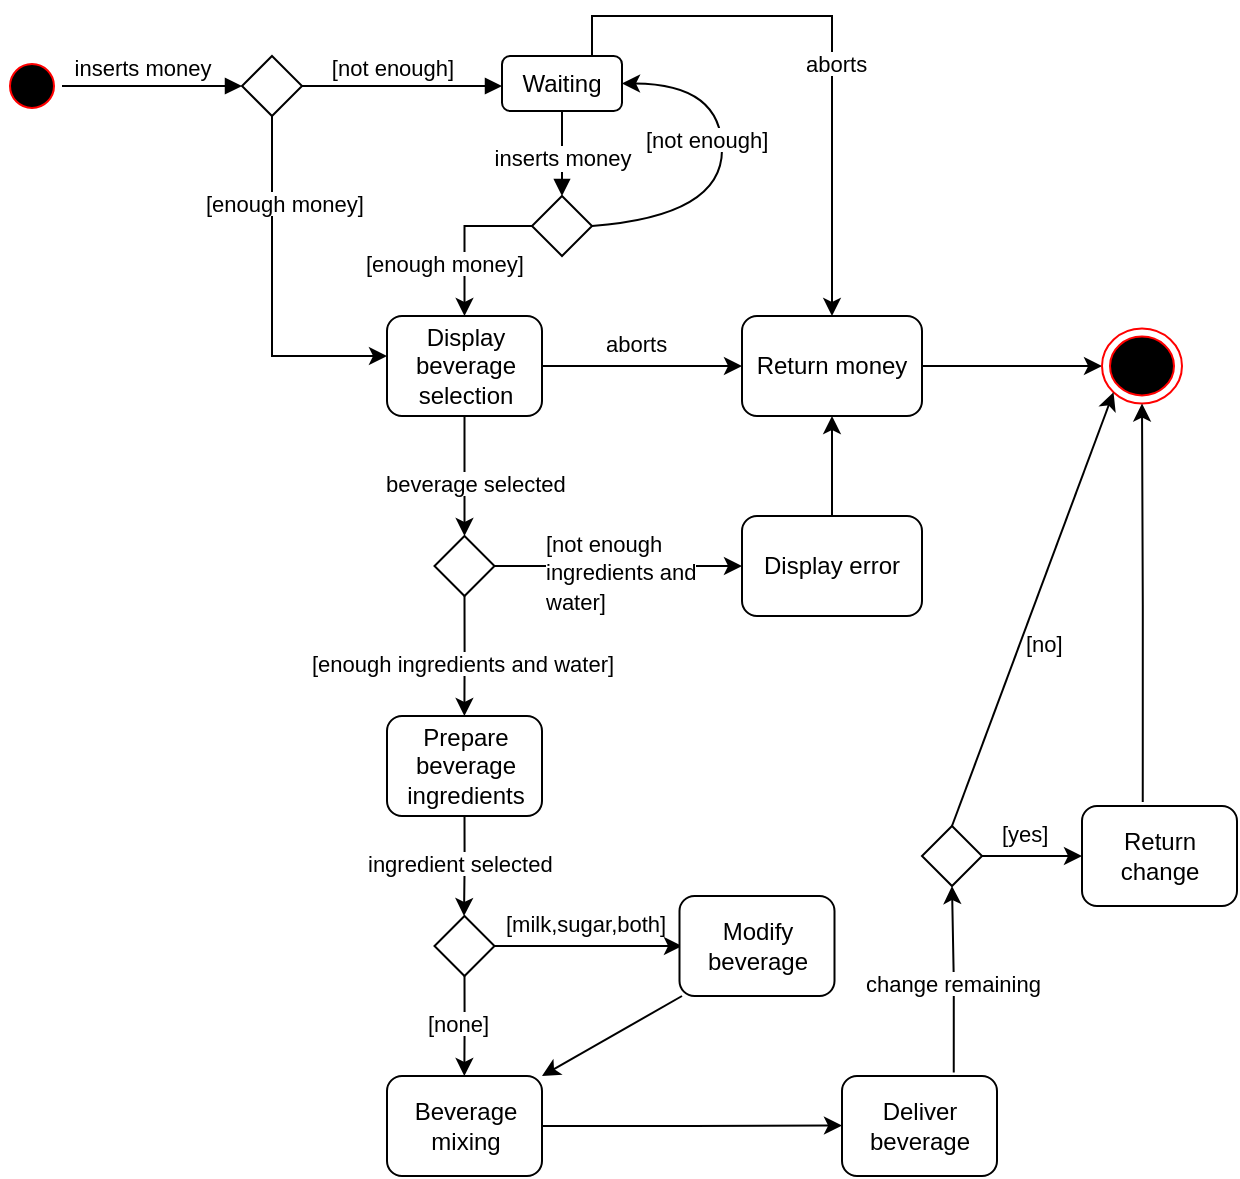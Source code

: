 <mxfile version="20.6.0" type="device"><diagram id="C5RBs43oDa-KdzZeNtuy" name="Page-1"><mxGraphModel dx="508" dy="471" grid="1" gridSize="10" guides="1" tooltips="1" connect="1" arrows="1" fold="1" page="1" pageScale="1" pageWidth="827" pageHeight="1169" math="0" shadow="0"><root><mxCell id="WIyWlLk6GJQsqaUBKTNV-0"/><mxCell id="WIyWlLk6GJQsqaUBKTNV-1" parent="WIyWlLk6GJQsqaUBKTNV-0"/><mxCell id="41oinaohlyDq5JpQ4OGj-38" value="" style="ellipse;html=1;shape=startState;fillColor=#000000;strokeColor=#ff0000;" parent="WIyWlLk6GJQsqaUBKTNV-1" vertex="1"><mxGeometry x="10" y="40" width="30" height="30" as="geometry"/></mxCell><mxCell id="41oinaohlyDq5JpQ4OGj-40" value="inserts money" style="html=1;verticalAlign=bottom;endArrow=block;rounded=0;exitX=1;exitY=0.5;exitDx=0;exitDy=0;" parent="WIyWlLk6GJQsqaUBKTNV-1" source="41oinaohlyDq5JpQ4OGj-38" edge="1"><mxGeometry x="-0.111" width="80" relative="1" as="geometry"><mxPoint x="140" y="207.5" as="sourcePoint"/><mxPoint x="130" y="55" as="targetPoint"/><Array as="points"/><mxPoint as="offset"/></mxGeometry></mxCell><mxCell id="41oinaohlyDq5JpQ4OGj-45" value="" style="edgeStyle=orthogonalEdgeStyle;rounded=0;orthogonalLoop=1;jettySize=auto;html=1;fontSize=10;" parent="WIyWlLk6GJQsqaUBKTNV-1" source="41oinaohlyDq5JpQ4OGj-41" target="41oinaohlyDq5JpQ4OGj-44" edge="1"><mxGeometry relative="1" as="geometry"><Array as="points"><mxPoint x="145" y="190"/></Array></mxGeometry></mxCell><mxCell id="41oinaohlyDq5JpQ4OGj-41" value="" style="rhombus;whiteSpace=wrap;html=1;" parent="WIyWlLk6GJQsqaUBKTNV-1" vertex="1"><mxGeometry x="130" y="40" width="30" height="30" as="geometry"/></mxCell><mxCell id="41oinaohlyDq5JpQ4OGj-42" value="[not enough]" style="html=1;verticalAlign=bottom;endArrow=block;rounded=0;exitX=1;exitY=0.5;exitDx=0;exitDy=0;" parent="WIyWlLk6GJQsqaUBKTNV-1" source="41oinaohlyDq5JpQ4OGj-41" edge="1"><mxGeometry x="-0.111" width="80" relative="1" as="geometry"><mxPoint x="50" y="65" as="sourcePoint"/><mxPoint x="260" y="55" as="targetPoint"/><Array as="points"/><mxPoint as="offset"/></mxGeometry></mxCell><mxCell id="41oinaohlyDq5JpQ4OGj-55" style="edgeStyle=orthogonalEdgeStyle;rounded=0;orthogonalLoop=1;jettySize=auto;html=1;exitX=0.75;exitY=0;exitDx=0;exitDy=0;entryX=0.5;entryY=0;entryDx=0;entryDy=0;fontSize=10;" parent="WIyWlLk6GJQsqaUBKTNV-1" source="41oinaohlyDq5JpQ4OGj-43" target="41oinaohlyDq5JpQ4OGj-54" edge="1"><mxGeometry relative="1" as="geometry"/></mxCell><mxCell id="41oinaohlyDq5JpQ4OGj-43" value="Waiting" style="rounded=1;whiteSpace=wrap;html=1;" parent="WIyWlLk6GJQsqaUBKTNV-1" vertex="1"><mxGeometry x="260" y="40" width="60" height="27.5" as="geometry"/></mxCell><mxCell id="41oinaohlyDq5JpQ4OGj-61" style="edgeStyle=orthogonalEdgeStyle;rounded=0;orthogonalLoop=1;jettySize=auto;html=1;exitX=0.5;exitY=1;exitDx=0;exitDy=0;entryX=0.5;entryY=0;entryDx=0;entryDy=0;fontSize=10;" parent="WIyWlLk6GJQsqaUBKTNV-1" source="41oinaohlyDq5JpQ4OGj-44" target="41oinaohlyDq5JpQ4OGj-60" edge="1"><mxGeometry relative="1" as="geometry"/></mxCell><mxCell id="41oinaohlyDq5JpQ4OGj-99" style="edgeStyle=orthogonalEdgeStyle;rounded=0;orthogonalLoop=1;jettySize=auto;html=1;exitX=1;exitY=0.5;exitDx=0;exitDy=0;entryX=0;entryY=0.5;entryDx=0;entryDy=0;fontSize=10;" parent="WIyWlLk6GJQsqaUBKTNV-1" source="41oinaohlyDq5JpQ4OGj-44" target="41oinaohlyDq5JpQ4OGj-54" edge="1"><mxGeometry relative="1" as="geometry"/></mxCell><mxCell id="41oinaohlyDq5JpQ4OGj-44" value="Display beverage selection" style="rounded=1;whiteSpace=wrap;html=1;" parent="WIyWlLk6GJQsqaUBKTNV-1" vertex="1"><mxGeometry x="202.5" y="170" width="77.5" height="50" as="geometry"/></mxCell><mxCell id="41oinaohlyDq5JpQ4OGj-47" value="&lt;div style=&quot;text-align: center;&quot;&gt;&lt;span style=&quot;font-size: 11px; background-color: rgb(255, 255, 255);&quot;&gt;[enough money]&lt;/span&gt;&lt;/div&gt;" style="text;whiteSpace=wrap;html=1;" parent="WIyWlLk6GJQsqaUBKTNV-1" vertex="1"><mxGeometry x="110" y="100" width="90" height="20" as="geometry"/></mxCell><mxCell id="41oinaohlyDq5JpQ4OGj-48" value="inserts money" style="html=1;verticalAlign=bottom;endArrow=block;rounded=0;exitX=0.5;exitY=1;exitDx=0;exitDy=0;" parent="WIyWlLk6GJQsqaUBKTNV-1" source="41oinaohlyDq5JpQ4OGj-43" edge="1"><mxGeometry x="0.529" width="80" relative="1" as="geometry"><mxPoint x="50.0" y="65" as="sourcePoint"/><mxPoint x="290" y="110" as="targetPoint"/><Array as="points"/><mxPoint as="offset"/></mxGeometry></mxCell><mxCell id="41oinaohlyDq5JpQ4OGj-52" style="edgeStyle=orthogonalEdgeStyle;rounded=0;orthogonalLoop=1;jettySize=auto;html=1;exitX=0;exitY=0.5;exitDx=0;exitDy=0;fontSize=10;" parent="WIyWlLk6GJQsqaUBKTNV-1" source="41oinaohlyDq5JpQ4OGj-49" target="41oinaohlyDq5JpQ4OGj-44" edge="1"><mxGeometry relative="1" as="geometry"/></mxCell><mxCell id="41oinaohlyDq5JpQ4OGj-49" value="" style="rhombus;whiteSpace=wrap;html=1;" parent="WIyWlLk6GJQsqaUBKTNV-1" vertex="1"><mxGeometry x="275" y="110" width="30" height="30" as="geometry"/></mxCell><mxCell id="41oinaohlyDq5JpQ4OGj-50" value="" style="curved=1;endArrow=classic;html=1;rounded=0;exitX=1;exitY=0.5;exitDx=0;exitDy=0;entryX=1;entryY=0.5;entryDx=0;entryDy=0;" parent="WIyWlLk6GJQsqaUBKTNV-1" source="41oinaohlyDq5JpQ4OGj-49" target="41oinaohlyDq5JpQ4OGj-43" edge="1"><mxGeometry width="50" height="50" relative="1" as="geometry"><mxPoint x="230" y="411.25" as="sourcePoint"/><mxPoint x="190" y="400" as="targetPoint"/><Array as="points"><mxPoint x="370" y="120"/><mxPoint x="370" y="54"/></Array></mxGeometry></mxCell><mxCell id="41oinaohlyDq5JpQ4OGj-51" value="&lt;span style=&quot;font-size: 11px; background-color: rgb(255, 255, 255);&quot;&gt;[not enough]&lt;/span&gt;" style="text;whiteSpace=wrap;html=1;" parent="WIyWlLk6GJQsqaUBKTNV-1" vertex="1"><mxGeometry x="330" y="67.5" width="70" height="20" as="geometry"/></mxCell><mxCell id="41oinaohlyDq5JpQ4OGj-53" value="&lt;div style=&quot;text-align: center;&quot;&gt;&lt;span style=&quot;font-size: 11px; background-color: rgb(255, 255, 255);&quot;&gt;[enough money]&lt;/span&gt;&lt;/div&gt;" style="text;whiteSpace=wrap;html=1;" parent="WIyWlLk6GJQsqaUBKTNV-1" vertex="1"><mxGeometry x="190" y="130" width="90" height="20" as="geometry"/></mxCell><mxCell id="41oinaohlyDq5JpQ4OGj-59" style="edgeStyle=orthogonalEdgeStyle;rounded=0;orthogonalLoop=1;jettySize=auto;html=1;exitX=1;exitY=0.5;exitDx=0;exitDy=0;fontSize=10;" parent="WIyWlLk6GJQsqaUBKTNV-1" source="41oinaohlyDq5JpQ4OGj-54" target="41oinaohlyDq5JpQ4OGj-57" edge="1"><mxGeometry relative="1" as="geometry"/></mxCell><mxCell id="41oinaohlyDq5JpQ4OGj-54" value="Return money" style="rounded=1;whiteSpace=wrap;html=1;" parent="WIyWlLk6GJQsqaUBKTNV-1" vertex="1"><mxGeometry x="380" y="170" width="90" height="50" as="geometry"/></mxCell><mxCell id="41oinaohlyDq5JpQ4OGj-56" value="&lt;span style=&quot;font-size: 11px; background-color: rgb(255, 255, 255);&quot;&gt;aborts&lt;/span&gt;" style="text;whiteSpace=wrap;html=1;" parent="WIyWlLk6GJQsqaUBKTNV-1" vertex="1"><mxGeometry x="410" y="30" width="70" height="20" as="geometry"/></mxCell><mxCell id="41oinaohlyDq5JpQ4OGj-57" value="" style="ellipse;html=1;shape=endState;fillColor=#000000;strokeColor=#ff0000;" parent="WIyWlLk6GJQsqaUBKTNV-1" vertex="1"><mxGeometry x="560" y="176.25" width="40" height="37.5" as="geometry"/></mxCell><mxCell id="41oinaohlyDq5JpQ4OGj-64" style="edgeStyle=orthogonalEdgeStyle;rounded=0;orthogonalLoop=1;jettySize=auto;html=1;exitX=0.5;exitY=1;exitDx=0;exitDy=0;fontSize=10;" parent="WIyWlLk6GJQsqaUBKTNV-1" source="41oinaohlyDq5JpQ4OGj-60" edge="1"><mxGeometry relative="1" as="geometry"><mxPoint x="241.2" y="370" as="targetPoint"/></mxGeometry></mxCell><mxCell id="41oinaohlyDq5JpQ4OGj-76" style="edgeStyle=orthogonalEdgeStyle;rounded=0;orthogonalLoop=1;jettySize=auto;html=1;exitX=1;exitY=0.5;exitDx=0;exitDy=0;entryX=0;entryY=0.5;entryDx=0;entryDy=0;fontSize=10;" parent="WIyWlLk6GJQsqaUBKTNV-1" source="41oinaohlyDq5JpQ4OGj-60" target="41oinaohlyDq5JpQ4OGj-75" edge="1"><mxGeometry relative="1" as="geometry"/></mxCell><mxCell id="41oinaohlyDq5JpQ4OGj-60" value="" style="rhombus;whiteSpace=wrap;html=1;" parent="WIyWlLk6GJQsqaUBKTNV-1" vertex="1"><mxGeometry x="226.25" y="280" width="30" height="30" as="geometry"/></mxCell><mxCell id="41oinaohlyDq5JpQ4OGj-62" value="&lt;span style=&quot;font-size: 11px; background-color: rgb(255, 255, 255);&quot;&gt;beverage selected&lt;/span&gt;" style="text;whiteSpace=wrap;html=1;" parent="WIyWlLk6GJQsqaUBKTNV-1" vertex="1"><mxGeometry x="200" y="240" width="100" height="20" as="geometry"/></mxCell><mxCell id="41oinaohlyDq5JpQ4OGj-65" value="&lt;span style=&quot;font-size: 11px; background-color: rgb(255, 255, 255);&quot;&gt;[not enough ingredients and water]&lt;/span&gt;" style="text;whiteSpace=wrap;html=1;" parent="WIyWlLk6GJQsqaUBKTNV-1" vertex="1"><mxGeometry x="280" y="270" width="83.75" height="40" as="geometry"/></mxCell><mxCell id="41oinaohlyDq5JpQ4OGj-66" value="&lt;span style=&quot;font-size: 11px; background-color: rgb(255, 255, 255);&quot;&gt;[enough ingredients and water]&lt;/span&gt;" style="text;whiteSpace=wrap;html=1;" parent="WIyWlLk6GJQsqaUBKTNV-1" vertex="1"><mxGeometry x="162.5" y="330" width="188.75" height="30" as="geometry"/></mxCell><mxCell id="41oinaohlyDq5JpQ4OGj-69" style="edgeStyle=orthogonalEdgeStyle;rounded=0;orthogonalLoop=1;jettySize=auto;html=1;exitX=0.5;exitY=1;exitDx=0;exitDy=0;fontSize=10;" parent="WIyWlLk6GJQsqaUBKTNV-1" source="41oinaohlyDq5JpQ4OGj-68" edge="1"><mxGeometry relative="1" as="geometry"><mxPoint x="241" y="470" as="targetPoint"/></mxGeometry></mxCell><mxCell id="41oinaohlyDq5JpQ4OGj-68" value="Prepare beverage&lt;br&gt;ingredients" style="rounded=1;whiteSpace=wrap;html=1;" parent="WIyWlLk6GJQsqaUBKTNV-1" vertex="1"><mxGeometry x="202.5" y="370" width="77.5" height="50" as="geometry"/></mxCell><mxCell id="41oinaohlyDq5JpQ4OGj-70" value="&lt;span style=&quot;font-size: 11px; background-color: rgb(255, 255, 255);&quot;&gt;ingredient selected&lt;/span&gt;" style="text;whiteSpace=wrap;html=1;" parent="WIyWlLk6GJQsqaUBKTNV-1" vertex="1"><mxGeometry x="191.25" y="430" width="100" height="20" as="geometry"/></mxCell><mxCell id="41oinaohlyDq5JpQ4OGj-78" style="edgeStyle=orthogonalEdgeStyle;rounded=0;orthogonalLoop=1;jettySize=auto;html=1;exitX=0.5;exitY=1;exitDx=0;exitDy=0;fontSize=10;" parent="WIyWlLk6GJQsqaUBKTNV-1" source="41oinaohlyDq5JpQ4OGj-74" edge="1"><mxGeometry relative="1" as="geometry"><mxPoint x="241.167" y="550" as="targetPoint"/></mxGeometry></mxCell><mxCell id="41oinaohlyDq5JpQ4OGj-80" style="edgeStyle=orthogonalEdgeStyle;rounded=0;orthogonalLoop=1;jettySize=auto;html=1;exitX=1;exitY=0.5;exitDx=0;exitDy=0;fontSize=10;" parent="WIyWlLk6GJQsqaUBKTNV-1" source="41oinaohlyDq5JpQ4OGj-74" edge="1"><mxGeometry relative="1" as="geometry"><mxPoint x="350" y="485" as="targetPoint"/></mxGeometry></mxCell><mxCell id="41oinaohlyDq5JpQ4OGj-74" value="" style="rhombus;whiteSpace=wrap;html=1;" parent="WIyWlLk6GJQsqaUBKTNV-1" vertex="1"><mxGeometry x="226.25" y="470" width="30" height="30" as="geometry"/></mxCell><mxCell id="41oinaohlyDq5JpQ4OGj-77" style="edgeStyle=orthogonalEdgeStyle;rounded=0;orthogonalLoop=1;jettySize=auto;html=1;exitX=0.5;exitY=0;exitDx=0;exitDy=0;entryX=0.5;entryY=1;entryDx=0;entryDy=0;fontSize=10;" parent="WIyWlLk6GJQsqaUBKTNV-1" source="41oinaohlyDq5JpQ4OGj-75" target="41oinaohlyDq5JpQ4OGj-54" edge="1"><mxGeometry relative="1" as="geometry"/></mxCell><mxCell id="41oinaohlyDq5JpQ4OGj-75" value="Display error" style="rounded=1;whiteSpace=wrap;html=1;" parent="WIyWlLk6GJQsqaUBKTNV-1" vertex="1"><mxGeometry x="380" y="270" width="90" height="50" as="geometry"/></mxCell><mxCell id="41oinaohlyDq5JpQ4OGj-87" style="edgeStyle=orthogonalEdgeStyle;rounded=0;orthogonalLoop=1;jettySize=auto;html=1;exitX=1;exitY=0.5;exitDx=0;exitDy=0;fontSize=10;" parent="WIyWlLk6GJQsqaUBKTNV-1" source="41oinaohlyDq5JpQ4OGj-79" edge="1"><mxGeometry relative="1" as="geometry"><mxPoint x="430.0" y="574.769" as="targetPoint"/></mxGeometry></mxCell><mxCell id="41oinaohlyDq5JpQ4OGj-79" value="Beverage mixing" style="rounded=1;whiteSpace=wrap;html=1;" parent="WIyWlLk6GJQsqaUBKTNV-1" vertex="1"><mxGeometry x="202.5" y="550" width="77.5" height="50" as="geometry"/></mxCell><mxCell id="41oinaohlyDq5JpQ4OGj-81" value="&lt;span style=&quot;font-size: 11px; background-color: rgb(255, 255, 255);&quot;&gt;[none]&lt;/span&gt;" style="text;whiteSpace=wrap;html=1;" parent="WIyWlLk6GJQsqaUBKTNV-1" vertex="1"><mxGeometry x="221.25" y="510" width="30" height="20" as="geometry"/></mxCell><mxCell id="41oinaohlyDq5JpQ4OGj-83" value="&lt;span style=&quot;font-size: 11px; background-color: rgb(255, 255, 255);&quot;&gt;[milk,sugar,both]&lt;/span&gt;" style="text;whiteSpace=wrap;html=1;" parent="WIyWlLk6GJQsqaUBKTNV-1" vertex="1"><mxGeometry x="260" y="460" width="100" height="20" as="geometry"/></mxCell><mxCell id="41oinaohlyDq5JpQ4OGj-84" value="Modify beverage" style="rounded=1;whiteSpace=wrap;html=1;" parent="WIyWlLk6GJQsqaUBKTNV-1" vertex="1"><mxGeometry x="348.75" y="460" width="77.5" height="50" as="geometry"/></mxCell><mxCell id="41oinaohlyDq5JpQ4OGj-86" value="" style="endArrow=classic;html=1;rounded=0;entryX=1;entryY=0;entryDx=0;entryDy=0;" parent="WIyWlLk6GJQsqaUBKTNV-1" target="41oinaohlyDq5JpQ4OGj-79" edge="1"><mxGeometry width="50" height="50" relative="1" as="geometry"><mxPoint x="350" y="510" as="sourcePoint"/><mxPoint x="341.25" y="796.25" as="targetPoint"/></mxGeometry></mxCell><mxCell id="41oinaohlyDq5JpQ4OGj-89" style="edgeStyle=orthogonalEdgeStyle;rounded=0;orthogonalLoop=1;jettySize=auto;html=1;exitX=0.721;exitY=-0.036;exitDx=0;exitDy=0;fontSize=10;entryX=0.5;entryY=1;entryDx=0;entryDy=0;exitPerimeter=0;" parent="WIyWlLk6GJQsqaUBKTNV-1" source="41oinaohlyDq5JpQ4OGj-88" target="41oinaohlyDq5JpQ4OGj-90" edge="1"><mxGeometry relative="1" as="geometry"><mxPoint x="468.333" y="500" as="targetPoint"/></mxGeometry></mxCell><mxCell id="41oinaohlyDq5JpQ4OGj-88" value="Deliver beverage" style="rounded=1;whiteSpace=wrap;html=1;" parent="WIyWlLk6GJQsqaUBKTNV-1" vertex="1"><mxGeometry x="430" y="550" width="77.5" height="50" as="geometry"/></mxCell><mxCell id="41oinaohlyDq5JpQ4OGj-93" style="edgeStyle=orthogonalEdgeStyle;rounded=0;orthogonalLoop=1;jettySize=auto;html=1;exitX=1;exitY=0.5;exitDx=0;exitDy=0;fontSize=10;" parent="WIyWlLk6GJQsqaUBKTNV-1" source="41oinaohlyDq5JpQ4OGj-90" edge="1"><mxGeometry relative="1" as="geometry"><mxPoint x="550" y="440" as="targetPoint"/></mxGeometry></mxCell><mxCell id="41oinaohlyDq5JpQ4OGj-90" value="" style="rhombus;whiteSpace=wrap;html=1;" parent="WIyWlLk6GJQsqaUBKTNV-1" vertex="1"><mxGeometry x="470" y="425" width="30" height="30" as="geometry"/></mxCell><mxCell id="41oinaohlyDq5JpQ4OGj-91" value="&lt;span style=&quot;font-size: 11px; background-color: rgb(255, 255, 255);&quot;&gt;change remaining&lt;/span&gt;" style="text;whiteSpace=wrap;html=1;" parent="WIyWlLk6GJQsqaUBKTNV-1" vertex="1"><mxGeometry x="440" y="490" width="90" height="20" as="geometry"/></mxCell><mxCell id="41oinaohlyDq5JpQ4OGj-98" style="edgeStyle=orthogonalEdgeStyle;rounded=0;orthogonalLoop=1;jettySize=auto;html=1;exitX=0.392;exitY=-0.04;exitDx=0;exitDy=0;fontSize=10;exitPerimeter=0;" parent="WIyWlLk6GJQsqaUBKTNV-1" source="41oinaohlyDq5JpQ4OGj-94" target="41oinaohlyDq5JpQ4OGj-57" edge="1"><mxGeometry relative="1" as="geometry"/></mxCell><mxCell id="41oinaohlyDq5JpQ4OGj-94" value="Return change" style="rounded=1;whiteSpace=wrap;html=1;" parent="WIyWlLk6GJQsqaUBKTNV-1" vertex="1"><mxGeometry x="550" y="415" width="77.5" height="50" as="geometry"/></mxCell><mxCell id="41oinaohlyDq5JpQ4OGj-95" value="&lt;span style=&quot;font-size: 11px; background-color: rgb(255, 255, 255);&quot;&gt;[no]&lt;/span&gt;" style="text;whiteSpace=wrap;html=1;" parent="WIyWlLk6GJQsqaUBKTNV-1" vertex="1"><mxGeometry x="520" y="320" width="30" height="20" as="geometry"/></mxCell><mxCell id="41oinaohlyDq5JpQ4OGj-96" value="" style="endArrow=classic;html=1;rounded=0;entryX=0;entryY=1;entryDx=0;entryDy=0;exitX=0.5;exitY=0;exitDx=0;exitDy=0;" parent="WIyWlLk6GJQsqaUBKTNV-1" source="41oinaohlyDq5JpQ4OGj-90" target="41oinaohlyDq5JpQ4OGj-57" edge="1"><mxGeometry width="50" height="50" relative="1" as="geometry"><mxPoint x="360" y="520" as="sourcePoint"/><mxPoint x="290" y="560" as="targetPoint"/></mxGeometry></mxCell><mxCell id="41oinaohlyDq5JpQ4OGj-97" value="&lt;span style=&quot;font-size: 11px; background-color: rgb(255, 255, 255);&quot;&gt;[yes]&lt;/span&gt;" style="text;whiteSpace=wrap;html=1;" parent="WIyWlLk6GJQsqaUBKTNV-1" vertex="1"><mxGeometry x="507.5" y="415" width="30" height="20" as="geometry"/></mxCell><mxCell id="41oinaohlyDq5JpQ4OGj-100" value="&lt;span style=&quot;font-size: 11px; background-color: rgb(255, 255, 255);&quot;&gt;aborts&lt;/span&gt;" style="text;whiteSpace=wrap;html=1;" parent="WIyWlLk6GJQsqaUBKTNV-1" vertex="1"><mxGeometry x="310" y="170" width="70" height="20" as="geometry"/></mxCell></root></mxGraphModel></diagram></mxfile>